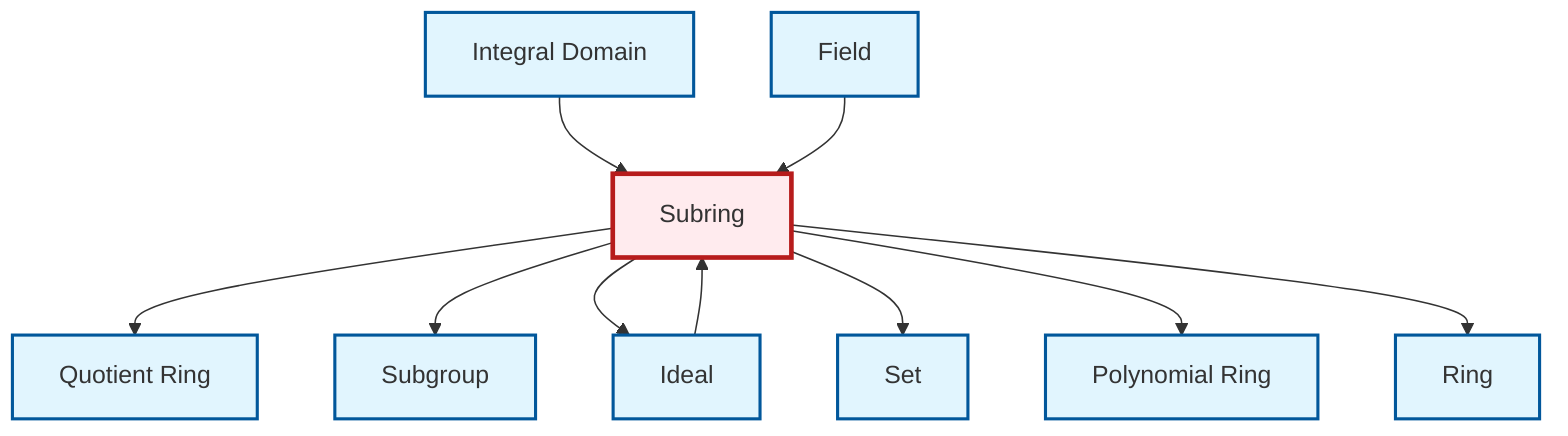 graph TD
    classDef definition fill:#e1f5fe,stroke:#01579b,stroke-width:2px
    classDef theorem fill:#f3e5f5,stroke:#4a148c,stroke-width:2px
    classDef axiom fill:#fff3e0,stroke:#e65100,stroke-width:2px
    classDef example fill:#e8f5e9,stroke:#1b5e20,stroke-width:2px
    classDef current fill:#ffebee,stroke:#b71c1c,stroke-width:3px
    def-ring["Ring"]:::definition
    def-subring["Subring"]:::definition
    def-quotient-ring["Quotient Ring"]:::definition
    def-polynomial-ring["Polynomial Ring"]:::definition
    def-subgroup["Subgroup"]:::definition
    def-integral-domain["Integral Domain"]:::definition
    def-ideal["Ideal"]:::definition
    def-field["Field"]:::definition
    def-set["Set"]:::definition
    def-subring --> def-quotient-ring
    def-subring --> def-subgroup
    def-integral-domain --> def-subring
    def-field --> def-subring
    def-subring --> def-ideal
    def-subring --> def-set
    def-subring --> def-polynomial-ring
    def-ideal --> def-subring
    def-subring --> def-ring
    class def-subring current